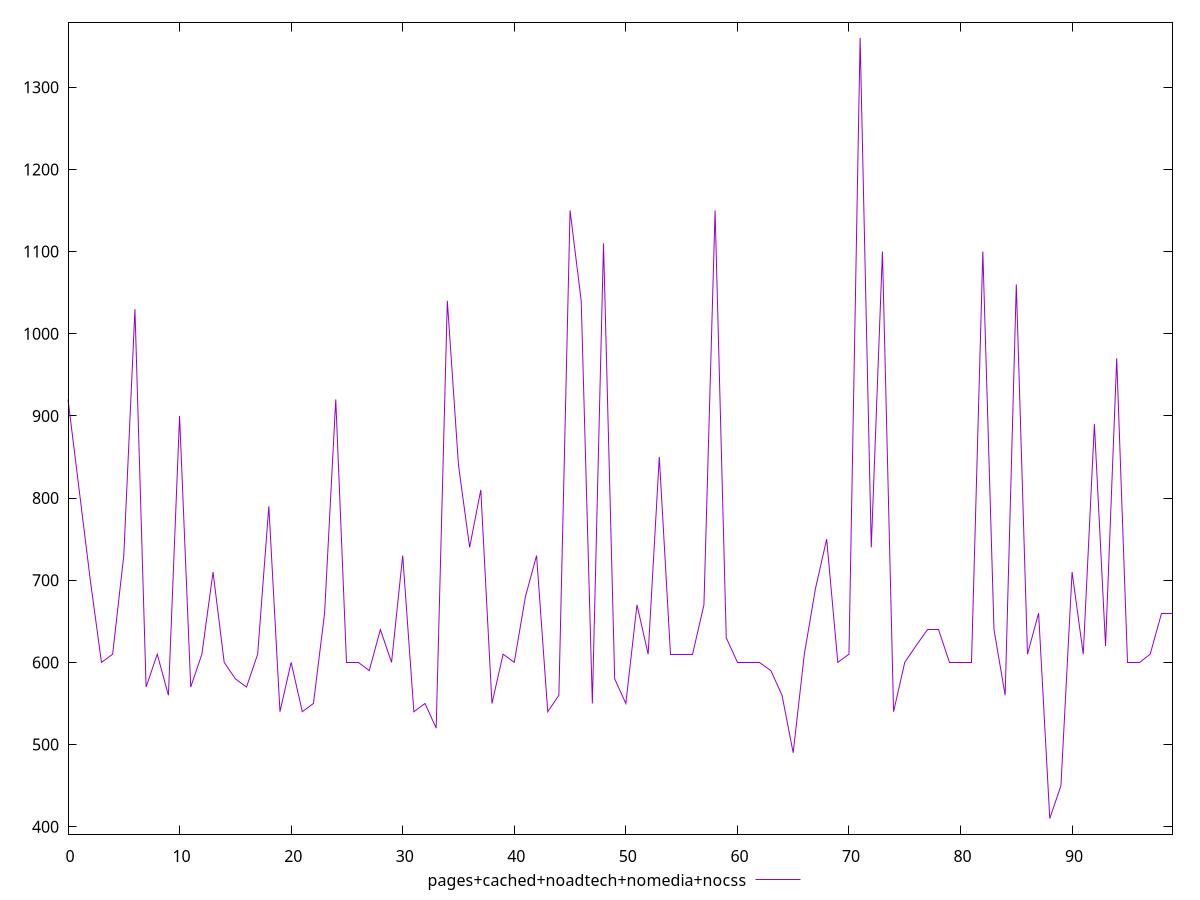 reset

$pagesCachedNoadtechNomediaNocss <<EOF
0 920
1 810
2 700
3 600
4 610
5 730
6 1030
7 570
8 610
9 560
10 900
11 570
12 610
13 710
14 600
15 580
16 570
17 610
18 790
19 540
20 600
21 540
22 550
23 660
24 920
25 600
26 600
27 590
28 640
29 600
30 730
31 540
32 550
33 520
34 1040
35 840
36 740
37 810
38 550
39 610
40 600
41 680
42 730
43 540
44 560
45 1150
46 1040
47 550
48 1110
49 580
50 550
51 670
52 610
53 850
54 610
55 610
56 610
57 670
58 1150
59 630
60 600
61 600
62 600
63 590
64 560
65 490
66 610
67 690
68 750
69 600
70 610
71 1360
72 740
73 1100
74 540
75 600
76 620
77 640
78 640
79 600
80 600
81 600
82 1100
83 640
84 560
85 1060
86 610
87 660
88 410
89 450
90 710
91 610
92 890
93 620
94 970
95 600
96 600
97 610
98 660
99 660
EOF

set key outside below
set xrange [0:99]
set yrange [391:1379]
set trange [391:1379]
set terminal svg size 640, 500 enhanced background rgb 'white'
set output "report_00015_2021-02-09T16-11-33.973Z/uses-http2/comparison/line/4_vs_5.svg"

plot $pagesCachedNoadtechNomediaNocss title "pages+cached+noadtech+nomedia+nocss" with line

reset
